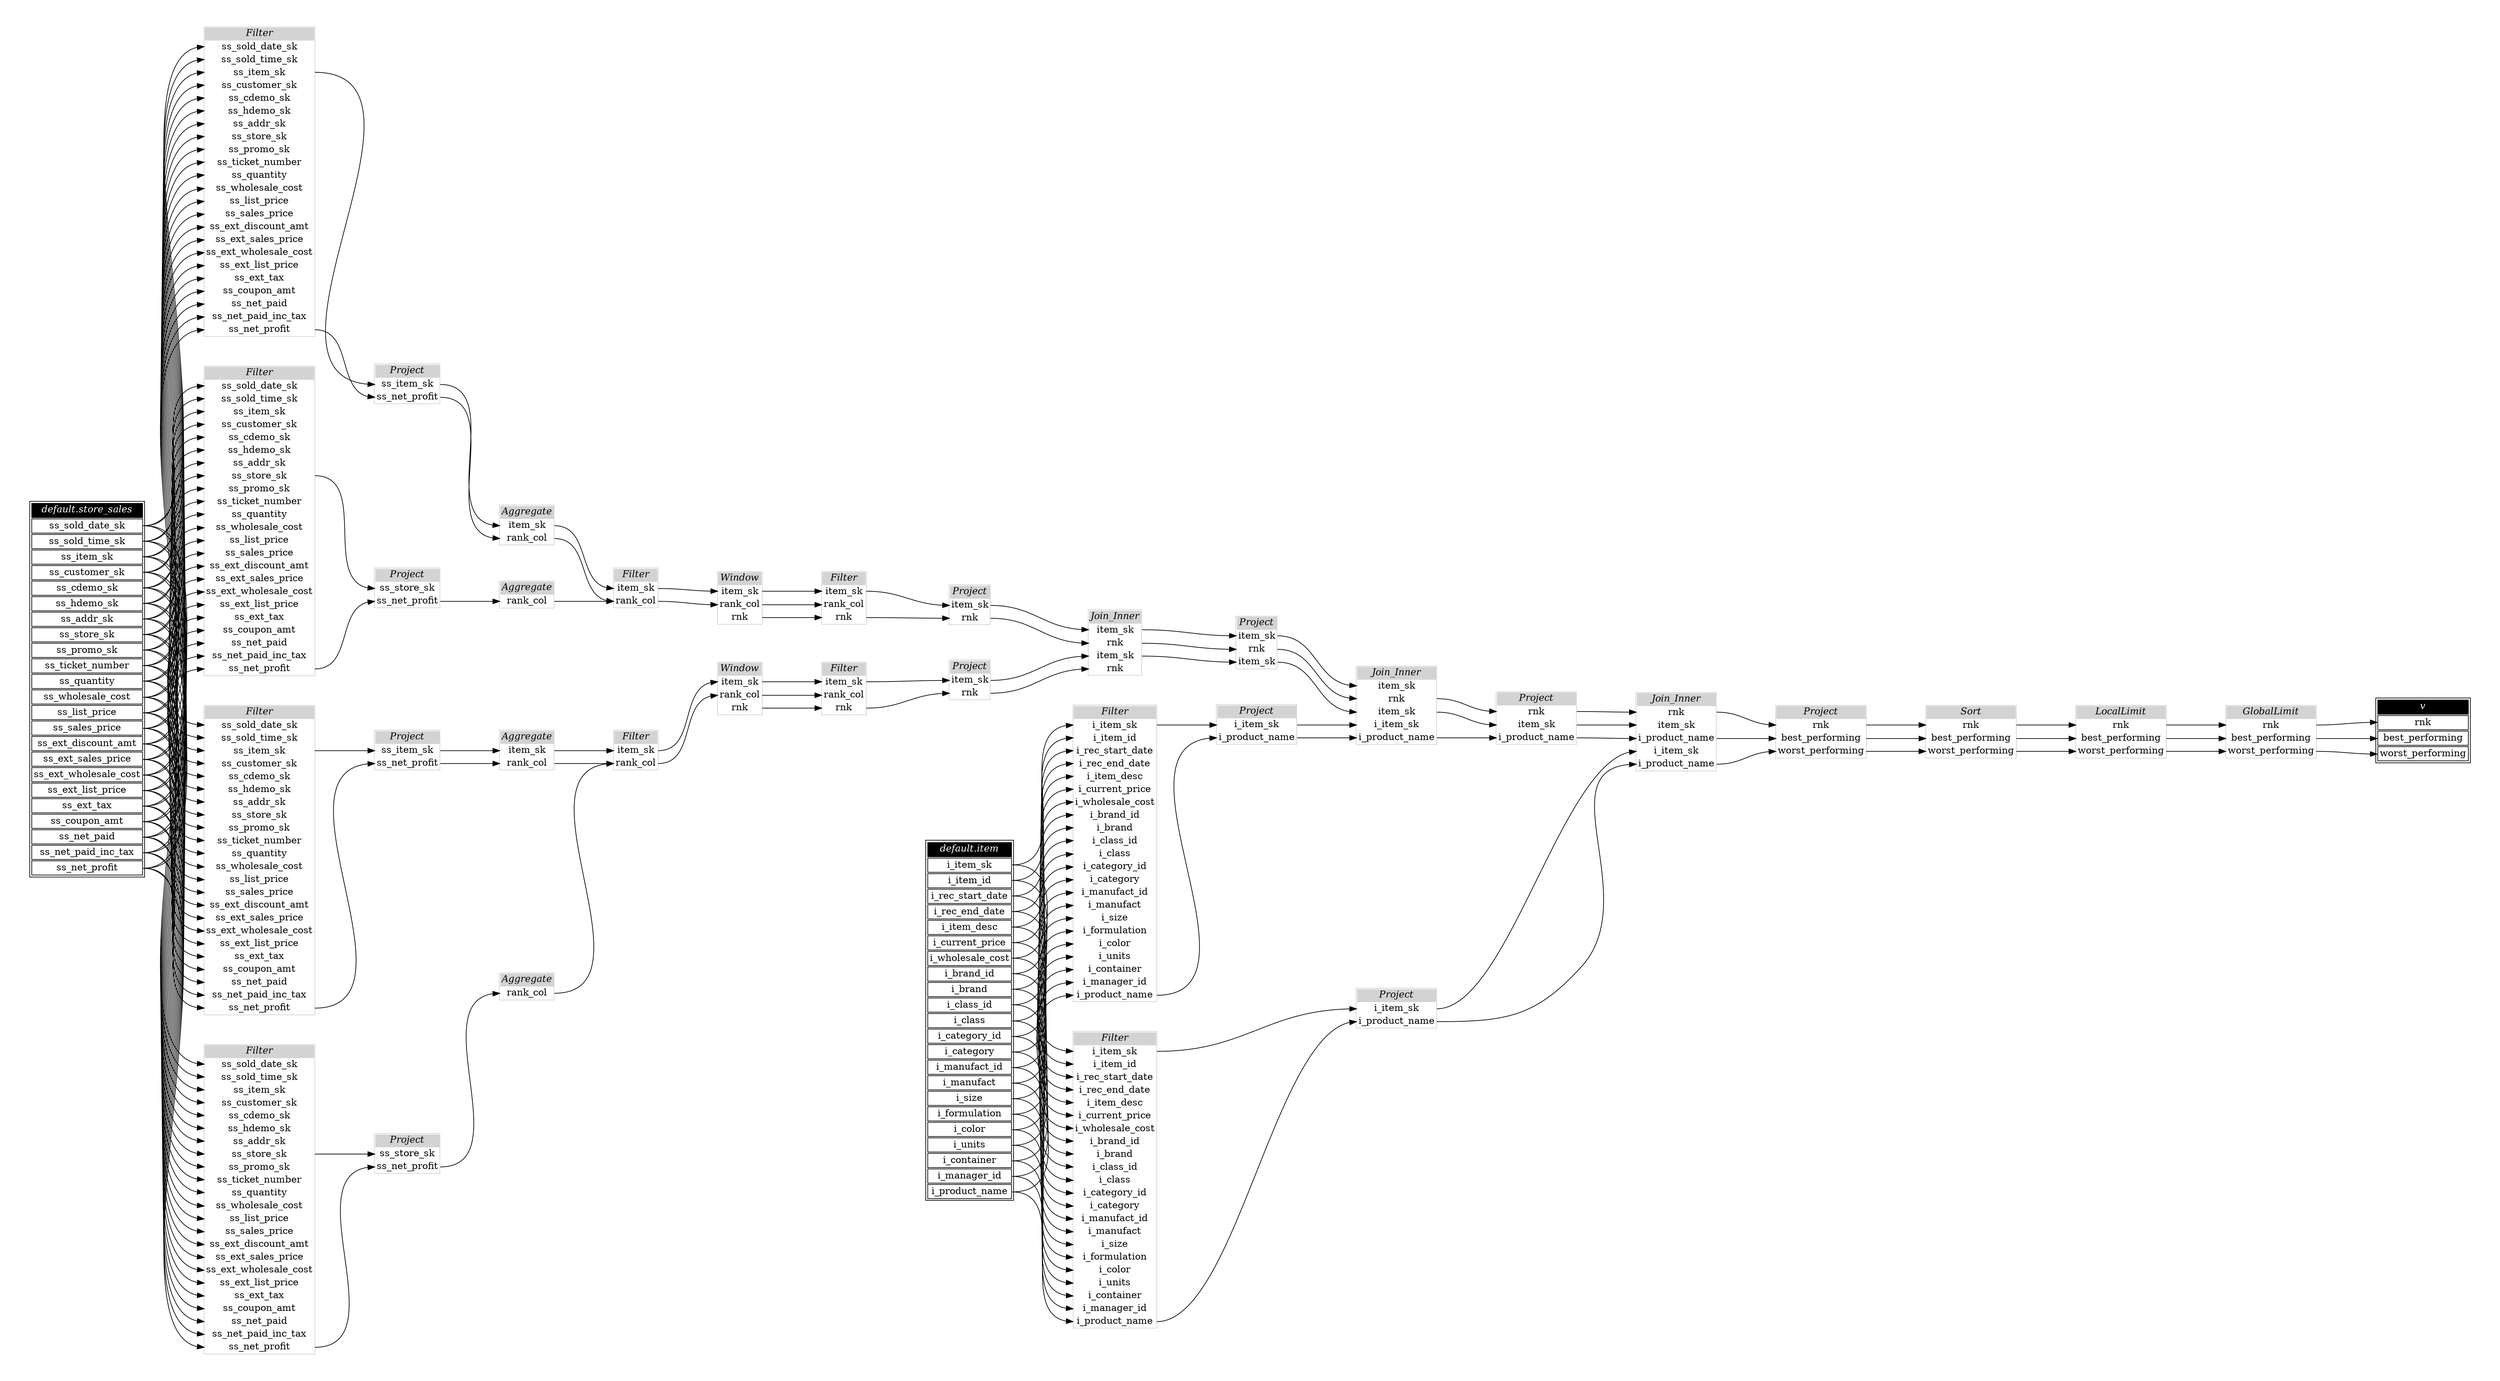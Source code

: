 // Automatically generated by TPCDSFlowTestSuite


digraph {
  graph [pad="0.5" nodesep="0.5" ranksep="1" fontname="Helvetica" rankdir=LR];
  node [shape=plaintext]

  
"Aggregate_200313d" [label=<
<table color="lightgray" border="1" cellborder="0" cellspacing="0">
  <tr><td bgcolor="lightgray" port="nodeName"><i>Aggregate</i></td></tr>
  <tr><td port="0">item_sk</td></tr>
<tr><td port="1">rank_col</td></tr>
</table>>];
     

"Aggregate_2f92beb" [label=<
<table color="lightgray" border="1" cellborder="0" cellspacing="0">
  <tr><td bgcolor="lightgray" port="nodeName"><i>Aggregate</i></td></tr>
  <tr><td port="0">item_sk</td></tr>
<tr><td port="1">rank_col</td></tr>
</table>>];
     

"Aggregate_5bf3a59" [label=<
<table color="lightgray" border="1" cellborder="0" cellspacing="0">
  <tr><td bgcolor="lightgray" port="nodeName"><i>Aggregate</i></td></tr>
  <tr><td port="0">rank_col</td></tr>
</table>>];
     

"Aggregate_fd09b7f" [label=<
<table color="lightgray" border="1" cellborder="0" cellspacing="0">
  <tr><td bgcolor="lightgray" port="nodeName"><i>Aggregate</i></td></tr>
  <tr><td port="0">rank_col</td></tr>
</table>>];
     

"Filter_2aa6a43" [label=<
<table color="lightgray" border="1" cellborder="0" cellspacing="0">
  <tr><td bgcolor="lightgray" port="nodeName"><i>Filter</i></td></tr>
  <tr><td port="0">ss_sold_date_sk</td></tr>
<tr><td port="1">ss_sold_time_sk</td></tr>
<tr><td port="2">ss_item_sk</td></tr>
<tr><td port="3">ss_customer_sk</td></tr>
<tr><td port="4">ss_cdemo_sk</td></tr>
<tr><td port="5">ss_hdemo_sk</td></tr>
<tr><td port="6">ss_addr_sk</td></tr>
<tr><td port="7">ss_store_sk</td></tr>
<tr><td port="8">ss_promo_sk</td></tr>
<tr><td port="9">ss_ticket_number</td></tr>
<tr><td port="10">ss_quantity</td></tr>
<tr><td port="11">ss_wholesale_cost</td></tr>
<tr><td port="12">ss_list_price</td></tr>
<tr><td port="13">ss_sales_price</td></tr>
<tr><td port="14">ss_ext_discount_amt</td></tr>
<tr><td port="15">ss_ext_sales_price</td></tr>
<tr><td port="16">ss_ext_wholesale_cost</td></tr>
<tr><td port="17">ss_ext_list_price</td></tr>
<tr><td port="18">ss_ext_tax</td></tr>
<tr><td port="19">ss_coupon_amt</td></tr>
<tr><td port="20">ss_net_paid</td></tr>
<tr><td port="21">ss_net_paid_inc_tax</td></tr>
<tr><td port="22">ss_net_profit</td></tr>
</table>>];
     

"Filter_3d897df" [label=<
<table color="lightgray" border="1" cellborder="0" cellspacing="0">
  <tr><td bgcolor="lightgray" port="nodeName"><i>Filter</i></td></tr>
  <tr><td port="0">i_item_sk</td></tr>
<tr><td port="1">i_item_id</td></tr>
<tr><td port="2">i_rec_start_date</td></tr>
<tr><td port="3">i_rec_end_date</td></tr>
<tr><td port="4">i_item_desc</td></tr>
<tr><td port="5">i_current_price</td></tr>
<tr><td port="6">i_wholesale_cost</td></tr>
<tr><td port="7">i_brand_id</td></tr>
<tr><td port="8">i_brand</td></tr>
<tr><td port="9">i_class_id</td></tr>
<tr><td port="10">i_class</td></tr>
<tr><td port="11">i_category_id</td></tr>
<tr><td port="12">i_category</td></tr>
<tr><td port="13">i_manufact_id</td></tr>
<tr><td port="14">i_manufact</td></tr>
<tr><td port="15">i_size</td></tr>
<tr><td port="16">i_formulation</td></tr>
<tr><td port="17">i_color</td></tr>
<tr><td port="18">i_units</td></tr>
<tr><td port="19">i_container</td></tr>
<tr><td port="20">i_manager_id</td></tr>
<tr><td port="21">i_product_name</td></tr>
</table>>];
     

"Filter_64e05df" [label=<
<table color="lightgray" border="1" cellborder="0" cellspacing="0">
  <tr><td bgcolor="lightgray" port="nodeName"><i>Filter</i></td></tr>
  <tr><td port="0">i_item_sk</td></tr>
<tr><td port="1">i_item_id</td></tr>
<tr><td port="2">i_rec_start_date</td></tr>
<tr><td port="3">i_rec_end_date</td></tr>
<tr><td port="4">i_item_desc</td></tr>
<tr><td port="5">i_current_price</td></tr>
<tr><td port="6">i_wholesale_cost</td></tr>
<tr><td port="7">i_brand_id</td></tr>
<tr><td port="8">i_brand</td></tr>
<tr><td port="9">i_class_id</td></tr>
<tr><td port="10">i_class</td></tr>
<tr><td port="11">i_category_id</td></tr>
<tr><td port="12">i_category</td></tr>
<tr><td port="13">i_manufact_id</td></tr>
<tr><td port="14">i_manufact</td></tr>
<tr><td port="15">i_size</td></tr>
<tr><td port="16">i_formulation</td></tr>
<tr><td port="17">i_color</td></tr>
<tr><td port="18">i_units</td></tr>
<tr><td port="19">i_container</td></tr>
<tr><td port="20">i_manager_id</td></tr>
<tr><td port="21">i_product_name</td></tr>
</table>>];
     

"Filter_af22615" [label=<
<table color="lightgray" border="1" cellborder="0" cellspacing="0">
  <tr><td bgcolor="lightgray" port="nodeName"><i>Filter</i></td></tr>
  <tr><td port="0">ss_sold_date_sk</td></tr>
<tr><td port="1">ss_sold_time_sk</td></tr>
<tr><td port="2">ss_item_sk</td></tr>
<tr><td port="3">ss_customer_sk</td></tr>
<tr><td port="4">ss_cdemo_sk</td></tr>
<tr><td port="5">ss_hdemo_sk</td></tr>
<tr><td port="6">ss_addr_sk</td></tr>
<tr><td port="7">ss_store_sk</td></tr>
<tr><td port="8">ss_promo_sk</td></tr>
<tr><td port="9">ss_ticket_number</td></tr>
<tr><td port="10">ss_quantity</td></tr>
<tr><td port="11">ss_wholesale_cost</td></tr>
<tr><td port="12">ss_list_price</td></tr>
<tr><td port="13">ss_sales_price</td></tr>
<tr><td port="14">ss_ext_discount_amt</td></tr>
<tr><td port="15">ss_ext_sales_price</td></tr>
<tr><td port="16">ss_ext_wholesale_cost</td></tr>
<tr><td port="17">ss_ext_list_price</td></tr>
<tr><td port="18">ss_ext_tax</td></tr>
<tr><td port="19">ss_coupon_amt</td></tr>
<tr><td port="20">ss_net_paid</td></tr>
<tr><td port="21">ss_net_paid_inc_tax</td></tr>
<tr><td port="22">ss_net_profit</td></tr>
</table>>];
     

"Filter_b39d814" [label=<
<table color="lightgray" border="1" cellborder="0" cellspacing="0">
  <tr><td bgcolor="lightgray" port="nodeName"><i>Filter</i></td></tr>
  <tr><td port="0">item_sk</td></tr>
<tr><td port="1">rank_col</td></tr>
</table>>];
     

"Filter_d0909d6" [label=<
<table color="lightgray" border="1" cellborder="0" cellspacing="0">
  <tr><td bgcolor="lightgray" port="nodeName"><i>Filter</i></td></tr>
  <tr><td port="0">item_sk</td></tr>
<tr><td port="1">rank_col</td></tr>
<tr><td port="2">rnk</td></tr>
</table>>];
     

"Filter_d185f5d" [label=<
<table color="lightgray" border="1" cellborder="0" cellspacing="0">
  <tr><td bgcolor="lightgray" port="nodeName"><i>Filter</i></td></tr>
  <tr><td port="0">ss_sold_date_sk</td></tr>
<tr><td port="1">ss_sold_time_sk</td></tr>
<tr><td port="2">ss_item_sk</td></tr>
<tr><td port="3">ss_customer_sk</td></tr>
<tr><td port="4">ss_cdemo_sk</td></tr>
<tr><td port="5">ss_hdemo_sk</td></tr>
<tr><td port="6">ss_addr_sk</td></tr>
<tr><td port="7">ss_store_sk</td></tr>
<tr><td port="8">ss_promo_sk</td></tr>
<tr><td port="9">ss_ticket_number</td></tr>
<tr><td port="10">ss_quantity</td></tr>
<tr><td port="11">ss_wholesale_cost</td></tr>
<tr><td port="12">ss_list_price</td></tr>
<tr><td port="13">ss_sales_price</td></tr>
<tr><td port="14">ss_ext_discount_amt</td></tr>
<tr><td port="15">ss_ext_sales_price</td></tr>
<tr><td port="16">ss_ext_wholesale_cost</td></tr>
<tr><td port="17">ss_ext_list_price</td></tr>
<tr><td port="18">ss_ext_tax</td></tr>
<tr><td port="19">ss_coupon_amt</td></tr>
<tr><td port="20">ss_net_paid</td></tr>
<tr><td port="21">ss_net_paid_inc_tax</td></tr>
<tr><td port="22">ss_net_profit</td></tr>
</table>>];
     

"Filter_d4d1149" [label=<
<table color="lightgray" border="1" cellborder="0" cellspacing="0">
  <tr><td bgcolor="lightgray" port="nodeName"><i>Filter</i></td></tr>
  <tr><td port="0">ss_sold_date_sk</td></tr>
<tr><td port="1">ss_sold_time_sk</td></tr>
<tr><td port="2">ss_item_sk</td></tr>
<tr><td port="3">ss_customer_sk</td></tr>
<tr><td port="4">ss_cdemo_sk</td></tr>
<tr><td port="5">ss_hdemo_sk</td></tr>
<tr><td port="6">ss_addr_sk</td></tr>
<tr><td port="7">ss_store_sk</td></tr>
<tr><td port="8">ss_promo_sk</td></tr>
<tr><td port="9">ss_ticket_number</td></tr>
<tr><td port="10">ss_quantity</td></tr>
<tr><td port="11">ss_wholesale_cost</td></tr>
<tr><td port="12">ss_list_price</td></tr>
<tr><td port="13">ss_sales_price</td></tr>
<tr><td port="14">ss_ext_discount_amt</td></tr>
<tr><td port="15">ss_ext_sales_price</td></tr>
<tr><td port="16">ss_ext_wholesale_cost</td></tr>
<tr><td port="17">ss_ext_list_price</td></tr>
<tr><td port="18">ss_ext_tax</td></tr>
<tr><td port="19">ss_coupon_amt</td></tr>
<tr><td port="20">ss_net_paid</td></tr>
<tr><td port="21">ss_net_paid_inc_tax</td></tr>
<tr><td port="22">ss_net_profit</td></tr>
</table>>];
     

"Filter_e3a4818" [label=<
<table color="lightgray" border="1" cellborder="0" cellspacing="0">
  <tr><td bgcolor="lightgray" port="nodeName"><i>Filter</i></td></tr>
  <tr><td port="0">item_sk</td></tr>
<tr><td port="1">rank_col</td></tr>
</table>>];
     

"Filter_ecb7a3b" [label=<
<table color="lightgray" border="1" cellborder="0" cellspacing="0">
  <tr><td bgcolor="lightgray" port="nodeName"><i>Filter</i></td></tr>
  <tr><td port="0">item_sk</td></tr>
<tr><td port="1">rank_col</td></tr>
<tr><td port="2">rnk</td></tr>
</table>>];
     

"GlobalLimit_25390e1" [label=<
<table color="lightgray" border="1" cellborder="0" cellspacing="0">
  <tr><td bgcolor="lightgray" port="nodeName"><i>GlobalLimit</i></td></tr>
  <tr><td port="0">rnk</td></tr>
<tr><td port="1">best_performing</td></tr>
<tr><td port="2">worst_performing</td></tr>
</table>>];
     

"Join_Inner_5158bf4" [label=<
<table color="lightgray" border="1" cellborder="0" cellspacing="0">
  <tr><td bgcolor="lightgray" port="nodeName"><i>Join_Inner</i></td></tr>
  <tr><td port="0">item_sk</td></tr>
<tr><td port="1">rnk</td></tr>
<tr><td port="2">item_sk</td></tr>
<tr><td port="3">rnk</td></tr>
</table>>];
     

"Join_Inner_7b9fd3e" [label=<
<table color="lightgray" border="1" cellborder="0" cellspacing="0">
  <tr><td bgcolor="lightgray" port="nodeName"><i>Join_Inner</i></td></tr>
  <tr><td port="0">item_sk</td></tr>
<tr><td port="1">rnk</td></tr>
<tr><td port="2">item_sk</td></tr>
<tr><td port="3">i_item_sk</td></tr>
<tr><td port="4">i_product_name</td></tr>
</table>>];
     

"Join_Inner_c11774f" [label=<
<table color="lightgray" border="1" cellborder="0" cellspacing="0">
  <tr><td bgcolor="lightgray" port="nodeName"><i>Join_Inner</i></td></tr>
  <tr><td port="0">rnk</td></tr>
<tr><td port="1">item_sk</td></tr>
<tr><td port="2">i_product_name</td></tr>
<tr><td port="3">i_item_sk</td></tr>
<tr><td port="4">i_product_name</td></tr>
</table>>];
     

"LocalLimit_3ef8b1f" [label=<
<table color="lightgray" border="1" cellborder="0" cellspacing="0">
  <tr><td bgcolor="lightgray" port="nodeName"><i>LocalLimit</i></td></tr>
  <tr><td port="0">rnk</td></tr>
<tr><td port="1">best_performing</td></tr>
<tr><td port="2">worst_performing</td></tr>
</table>>];
     

"Project_0359bd1" [label=<
<table color="lightgray" border="1" cellborder="0" cellspacing="0">
  <tr><td bgcolor="lightgray" port="nodeName"><i>Project</i></td></tr>
  <tr><td port="0">ss_item_sk</td></tr>
<tr><td port="1">ss_net_profit</td></tr>
</table>>];
     

"Project_1d1bf61" [label=<
<table color="lightgray" border="1" cellborder="0" cellspacing="0">
  <tr><td bgcolor="lightgray" port="nodeName"><i>Project</i></td></tr>
  <tr><td port="0">rnk</td></tr>
<tr><td port="1">item_sk</td></tr>
<tr><td port="2">i_product_name</td></tr>
</table>>];
     

"Project_1dd71fd" [label=<
<table color="lightgray" border="1" cellborder="0" cellspacing="0">
  <tr><td bgcolor="lightgray" port="nodeName"><i>Project</i></td></tr>
  <tr><td port="0">item_sk</td></tr>
<tr><td port="1">rnk</td></tr>
</table>>];
     

"Project_36c77f3" [label=<
<table color="lightgray" border="1" cellborder="0" cellspacing="0">
  <tr><td bgcolor="lightgray" port="nodeName"><i>Project</i></td></tr>
  <tr><td port="0">ss_store_sk</td></tr>
<tr><td port="1">ss_net_profit</td></tr>
</table>>];
     

"Project_5e35f46" [label=<
<table color="lightgray" border="1" cellborder="0" cellspacing="0">
  <tr><td bgcolor="lightgray" port="nodeName"><i>Project</i></td></tr>
  <tr><td port="0">ss_store_sk</td></tr>
<tr><td port="1">ss_net_profit</td></tr>
</table>>];
     

"Project_7bfb1f5" [label=<
<table color="lightgray" border="1" cellborder="0" cellspacing="0">
  <tr><td bgcolor="lightgray" port="nodeName"><i>Project</i></td></tr>
  <tr><td port="0">item_sk</td></tr>
<tr><td port="1">rnk</td></tr>
<tr><td port="2">item_sk</td></tr>
</table>>];
     

"Project_830f9db" [label=<
<table color="lightgray" border="1" cellborder="0" cellspacing="0">
  <tr><td bgcolor="lightgray" port="nodeName"><i>Project</i></td></tr>
  <tr><td port="0">rnk</td></tr>
<tr><td port="1">best_performing</td></tr>
<tr><td port="2">worst_performing</td></tr>
</table>>];
     

"Project_8b1fc63" [label=<
<table color="lightgray" border="1" cellborder="0" cellspacing="0">
  <tr><td bgcolor="lightgray" port="nodeName"><i>Project</i></td></tr>
  <tr><td port="0">i_item_sk</td></tr>
<tr><td port="1">i_product_name</td></tr>
</table>>];
     

"Project_b3a1280" [label=<
<table color="lightgray" border="1" cellborder="0" cellspacing="0">
  <tr><td bgcolor="lightgray" port="nodeName"><i>Project</i></td></tr>
  <tr><td port="0">item_sk</td></tr>
<tr><td port="1">rnk</td></tr>
</table>>];
     

"Project_c6953c2" [label=<
<table color="lightgray" border="1" cellborder="0" cellspacing="0">
  <tr><td bgcolor="lightgray" port="nodeName"><i>Project</i></td></tr>
  <tr><td port="0">ss_item_sk</td></tr>
<tr><td port="1">ss_net_profit</td></tr>
</table>>];
     

"Project_e467894" [label=<
<table color="lightgray" border="1" cellborder="0" cellspacing="0">
  <tr><td bgcolor="lightgray" port="nodeName"><i>Project</i></td></tr>
  <tr><td port="0">i_item_sk</td></tr>
<tr><td port="1">i_product_name</td></tr>
</table>>];
     

"Sort_5827726" [label=<
<table color="lightgray" border="1" cellborder="0" cellspacing="0">
  <tr><td bgcolor="lightgray" port="nodeName"><i>Sort</i></td></tr>
  <tr><td port="0">rnk</td></tr>
<tr><td port="1">best_performing</td></tr>
<tr><td port="2">worst_performing</td></tr>
</table>>];
     

"Window_014bf1c" [label=<
<table color="lightgray" border="1" cellborder="0" cellspacing="0">
  <tr><td bgcolor="lightgray" port="nodeName"><i>Window</i></td></tr>
  <tr><td port="0">item_sk</td></tr>
<tr><td port="1">rank_col</td></tr>
<tr><td port="2">rnk</td></tr>
</table>>];
     

"Window_fe5355a" [label=<
<table color="lightgray" border="1" cellborder="0" cellspacing="0">
  <tr><td bgcolor="lightgray" port="nodeName"><i>Window</i></td></tr>
  <tr><td port="0">item_sk</td></tr>
<tr><td port="1">rank_col</td></tr>
<tr><td port="2">rnk</td></tr>
</table>>];
     

"default.item" [color="black" label=<
<table>
  <tr><td bgcolor="black" port="nodeName"><i><font color="white">default.item</font></i></td></tr>
  <tr><td port="0">i_item_sk</td></tr>
<tr><td port="1">i_item_id</td></tr>
<tr><td port="2">i_rec_start_date</td></tr>
<tr><td port="3">i_rec_end_date</td></tr>
<tr><td port="4">i_item_desc</td></tr>
<tr><td port="5">i_current_price</td></tr>
<tr><td port="6">i_wholesale_cost</td></tr>
<tr><td port="7">i_brand_id</td></tr>
<tr><td port="8">i_brand</td></tr>
<tr><td port="9">i_class_id</td></tr>
<tr><td port="10">i_class</td></tr>
<tr><td port="11">i_category_id</td></tr>
<tr><td port="12">i_category</td></tr>
<tr><td port="13">i_manufact_id</td></tr>
<tr><td port="14">i_manufact</td></tr>
<tr><td port="15">i_size</td></tr>
<tr><td port="16">i_formulation</td></tr>
<tr><td port="17">i_color</td></tr>
<tr><td port="18">i_units</td></tr>
<tr><td port="19">i_container</td></tr>
<tr><td port="20">i_manager_id</td></tr>
<tr><td port="21">i_product_name</td></tr>
</table>>];
     

"default.store_sales" [color="black" label=<
<table>
  <tr><td bgcolor="black" port="nodeName"><i><font color="white">default.store_sales</font></i></td></tr>
  <tr><td port="0">ss_sold_date_sk</td></tr>
<tr><td port="1">ss_sold_time_sk</td></tr>
<tr><td port="2">ss_item_sk</td></tr>
<tr><td port="3">ss_customer_sk</td></tr>
<tr><td port="4">ss_cdemo_sk</td></tr>
<tr><td port="5">ss_hdemo_sk</td></tr>
<tr><td port="6">ss_addr_sk</td></tr>
<tr><td port="7">ss_store_sk</td></tr>
<tr><td port="8">ss_promo_sk</td></tr>
<tr><td port="9">ss_ticket_number</td></tr>
<tr><td port="10">ss_quantity</td></tr>
<tr><td port="11">ss_wholesale_cost</td></tr>
<tr><td port="12">ss_list_price</td></tr>
<tr><td port="13">ss_sales_price</td></tr>
<tr><td port="14">ss_ext_discount_amt</td></tr>
<tr><td port="15">ss_ext_sales_price</td></tr>
<tr><td port="16">ss_ext_wholesale_cost</td></tr>
<tr><td port="17">ss_ext_list_price</td></tr>
<tr><td port="18">ss_ext_tax</td></tr>
<tr><td port="19">ss_coupon_amt</td></tr>
<tr><td port="20">ss_net_paid</td></tr>
<tr><td port="21">ss_net_paid_inc_tax</td></tr>
<tr><td port="22">ss_net_profit</td></tr>
</table>>];
     

"v" [color="black" label=<
<table>
  <tr><td bgcolor="black" port="nodeName"><i><font color="white">v</font></i></td></tr>
  <tr><td port="0">rnk</td></tr>
<tr><td port="1">best_performing</td></tr>
<tr><td port="2">worst_performing</td></tr>
</table>>];
     
  "Aggregate_200313d":0 -> "Filter_e3a4818":0;
"Aggregate_200313d":1 -> "Filter_e3a4818":1;
"Aggregate_2f92beb":0 -> "Filter_b39d814":0;
"Aggregate_2f92beb":1 -> "Filter_b39d814":1;
"Aggregate_5bf3a59":0 -> "Filter_b39d814":1;
"Aggregate_fd09b7f":0 -> "Filter_e3a4818":1;
"Filter_2aa6a43":22 -> "Project_36c77f3":1;
"Filter_2aa6a43":7 -> "Project_36c77f3":0;
"Filter_3d897df":0 -> "Project_8b1fc63":0;
"Filter_3d897df":21 -> "Project_8b1fc63":1;
"Filter_64e05df":0 -> "Project_e467894":0;
"Filter_64e05df":21 -> "Project_e467894":1;
"Filter_af22615":2 -> "Project_c6953c2":0;
"Filter_af22615":22 -> "Project_c6953c2":1;
"Filter_b39d814":0 -> "Window_fe5355a":0;
"Filter_b39d814":1 -> "Window_fe5355a":1;
"Filter_d0909d6":0 -> "Project_b3a1280":0;
"Filter_d0909d6":2 -> "Project_b3a1280":1;
"Filter_d185f5d":2 -> "Project_0359bd1":0;
"Filter_d185f5d":22 -> "Project_0359bd1":1;
"Filter_d4d1149":22 -> "Project_5e35f46":1;
"Filter_d4d1149":7 -> "Project_5e35f46":0;
"Filter_e3a4818":0 -> "Window_014bf1c":0;
"Filter_e3a4818":1 -> "Window_014bf1c":1;
"Filter_ecb7a3b":0 -> "Project_1dd71fd":0;
"Filter_ecb7a3b":2 -> "Project_1dd71fd":1;
"GlobalLimit_25390e1":0 -> "v":0;
"GlobalLimit_25390e1":1 -> "v":1;
"GlobalLimit_25390e1":2 -> "v":2;
"Join_Inner_5158bf4":0 -> "Project_7bfb1f5":0;
"Join_Inner_5158bf4":1 -> "Project_7bfb1f5":1;
"Join_Inner_5158bf4":2 -> "Project_7bfb1f5":2;
"Join_Inner_7b9fd3e":1 -> "Project_1d1bf61":0;
"Join_Inner_7b9fd3e":2 -> "Project_1d1bf61":1;
"Join_Inner_7b9fd3e":4 -> "Project_1d1bf61":2;
"Join_Inner_c11774f":0 -> "Project_830f9db":0;
"Join_Inner_c11774f":2 -> "Project_830f9db":1;
"Join_Inner_c11774f":4 -> "Project_830f9db":2;
"LocalLimit_3ef8b1f":0 -> "GlobalLimit_25390e1":0;
"LocalLimit_3ef8b1f":1 -> "GlobalLimit_25390e1":1;
"LocalLimit_3ef8b1f":2 -> "GlobalLimit_25390e1":2;
"Project_0359bd1":0 -> "Aggregate_200313d":0;
"Project_0359bd1":1 -> "Aggregate_200313d":1;
"Project_1d1bf61":0 -> "Join_Inner_c11774f":0;
"Project_1d1bf61":1 -> "Join_Inner_c11774f":1;
"Project_1d1bf61":2 -> "Join_Inner_c11774f":2;
"Project_1dd71fd":0 -> "Join_Inner_5158bf4":0;
"Project_1dd71fd":1 -> "Join_Inner_5158bf4":1;
"Project_36c77f3":1 -> "Aggregate_fd09b7f":0;
"Project_5e35f46":1 -> "Aggregate_5bf3a59":0;
"Project_7bfb1f5":0 -> "Join_Inner_7b9fd3e":0;
"Project_7bfb1f5":1 -> "Join_Inner_7b9fd3e":1;
"Project_7bfb1f5":2 -> "Join_Inner_7b9fd3e":2;
"Project_830f9db":0 -> "Sort_5827726":0;
"Project_830f9db":1 -> "Sort_5827726":1;
"Project_830f9db":2 -> "Sort_5827726":2;
"Project_8b1fc63":0 -> "Join_Inner_7b9fd3e":3;
"Project_8b1fc63":1 -> "Join_Inner_7b9fd3e":4;
"Project_b3a1280":0 -> "Join_Inner_5158bf4":2;
"Project_b3a1280":1 -> "Join_Inner_5158bf4":3;
"Project_c6953c2":0 -> "Aggregate_2f92beb":0;
"Project_c6953c2":1 -> "Aggregate_2f92beb":1;
"Project_e467894":0 -> "Join_Inner_c11774f":3;
"Project_e467894":1 -> "Join_Inner_c11774f":4;
"Sort_5827726":0 -> "LocalLimit_3ef8b1f":0;
"Sort_5827726":1 -> "LocalLimit_3ef8b1f":1;
"Sort_5827726":2 -> "LocalLimit_3ef8b1f":2;
"Window_014bf1c":0 -> "Filter_ecb7a3b":0;
"Window_014bf1c":1 -> "Filter_ecb7a3b":1;
"Window_014bf1c":2 -> "Filter_ecb7a3b":2;
"Window_fe5355a":0 -> "Filter_d0909d6":0;
"Window_fe5355a":1 -> "Filter_d0909d6":1;
"Window_fe5355a":2 -> "Filter_d0909d6":2;
"default.item":0 -> "Filter_3d897df":0;
"default.item":0 -> "Filter_64e05df":0;
"default.item":1 -> "Filter_3d897df":1;
"default.item":1 -> "Filter_64e05df":1;
"default.item":10 -> "Filter_3d897df":10;
"default.item":10 -> "Filter_64e05df":10;
"default.item":11 -> "Filter_3d897df":11;
"default.item":11 -> "Filter_64e05df":11;
"default.item":12 -> "Filter_3d897df":12;
"default.item":12 -> "Filter_64e05df":12;
"default.item":13 -> "Filter_3d897df":13;
"default.item":13 -> "Filter_64e05df":13;
"default.item":14 -> "Filter_3d897df":14;
"default.item":14 -> "Filter_64e05df":14;
"default.item":15 -> "Filter_3d897df":15;
"default.item":15 -> "Filter_64e05df":15;
"default.item":16 -> "Filter_3d897df":16;
"default.item":16 -> "Filter_64e05df":16;
"default.item":17 -> "Filter_3d897df":17;
"default.item":17 -> "Filter_64e05df":17;
"default.item":18 -> "Filter_3d897df":18;
"default.item":18 -> "Filter_64e05df":18;
"default.item":19 -> "Filter_3d897df":19;
"default.item":19 -> "Filter_64e05df":19;
"default.item":2 -> "Filter_3d897df":2;
"default.item":2 -> "Filter_64e05df":2;
"default.item":20 -> "Filter_3d897df":20;
"default.item":20 -> "Filter_64e05df":20;
"default.item":21 -> "Filter_3d897df":21;
"default.item":21 -> "Filter_64e05df":21;
"default.item":3 -> "Filter_3d897df":3;
"default.item":3 -> "Filter_64e05df":3;
"default.item":4 -> "Filter_3d897df":4;
"default.item":4 -> "Filter_64e05df":4;
"default.item":5 -> "Filter_3d897df":5;
"default.item":5 -> "Filter_64e05df":5;
"default.item":6 -> "Filter_3d897df":6;
"default.item":6 -> "Filter_64e05df":6;
"default.item":7 -> "Filter_3d897df":7;
"default.item":7 -> "Filter_64e05df":7;
"default.item":8 -> "Filter_3d897df":8;
"default.item":8 -> "Filter_64e05df":8;
"default.item":9 -> "Filter_3d897df":9;
"default.item":9 -> "Filter_64e05df":9;
"default.store_sales":0 -> "Filter_2aa6a43":0;
"default.store_sales":0 -> "Filter_af22615":0;
"default.store_sales":0 -> "Filter_d185f5d":0;
"default.store_sales":0 -> "Filter_d4d1149":0;
"default.store_sales":1 -> "Filter_2aa6a43":1;
"default.store_sales":1 -> "Filter_af22615":1;
"default.store_sales":1 -> "Filter_d185f5d":1;
"default.store_sales":1 -> "Filter_d4d1149":1;
"default.store_sales":10 -> "Filter_2aa6a43":10;
"default.store_sales":10 -> "Filter_af22615":10;
"default.store_sales":10 -> "Filter_d185f5d":10;
"default.store_sales":10 -> "Filter_d4d1149":10;
"default.store_sales":11 -> "Filter_2aa6a43":11;
"default.store_sales":11 -> "Filter_af22615":11;
"default.store_sales":11 -> "Filter_d185f5d":11;
"default.store_sales":11 -> "Filter_d4d1149":11;
"default.store_sales":12 -> "Filter_2aa6a43":12;
"default.store_sales":12 -> "Filter_af22615":12;
"default.store_sales":12 -> "Filter_d185f5d":12;
"default.store_sales":12 -> "Filter_d4d1149":12;
"default.store_sales":13 -> "Filter_2aa6a43":13;
"default.store_sales":13 -> "Filter_af22615":13;
"default.store_sales":13 -> "Filter_d185f5d":13;
"default.store_sales":13 -> "Filter_d4d1149":13;
"default.store_sales":14 -> "Filter_2aa6a43":14;
"default.store_sales":14 -> "Filter_af22615":14;
"default.store_sales":14 -> "Filter_d185f5d":14;
"default.store_sales":14 -> "Filter_d4d1149":14;
"default.store_sales":15 -> "Filter_2aa6a43":15;
"default.store_sales":15 -> "Filter_af22615":15;
"default.store_sales":15 -> "Filter_d185f5d":15;
"default.store_sales":15 -> "Filter_d4d1149":15;
"default.store_sales":16 -> "Filter_2aa6a43":16;
"default.store_sales":16 -> "Filter_af22615":16;
"default.store_sales":16 -> "Filter_d185f5d":16;
"default.store_sales":16 -> "Filter_d4d1149":16;
"default.store_sales":17 -> "Filter_2aa6a43":17;
"default.store_sales":17 -> "Filter_af22615":17;
"default.store_sales":17 -> "Filter_d185f5d":17;
"default.store_sales":17 -> "Filter_d4d1149":17;
"default.store_sales":18 -> "Filter_2aa6a43":18;
"default.store_sales":18 -> "Filter_af22615":18;
"default.store_sales":18 -> "Filter_d185f5d":18;
"default.store_sales":18 -> "Filter_d4d1149":18;
"default.store_sales":19 -> "Filter_2aa6a43":19;
"default.store_sales":19 -> "Filter_af22615":19;
"default.store_sales":19 -> "Filter_d185f5d":19;
"default.store_sales":19 -> "Filter_d4d1149":19;
"default.store_sales":2 -> "Filter_2aa6a43":2;
"default.store_sales":2 -> "Filter_af22615":2;
"default.store_sales":2 -> "Filter_d185f5d":2;
"default.store_sales":2 -> "Filter_d4d1149":2;
"default.store_sales":20 -> "Filter_2aa6a43":20;
"default.store_sales":20 -> "Filter_af22615":20;
"default.store_sales":20 -> "Filter_d185f5d":20;
"default.store_sales":20 -> "Filter_d4d1149":20;
"default.store_sales":21 -> "Filter_2aa6a43":21;
"default.store_sales":21 -> "Filter_af22615":21;
"default.store_sales":21 -> "Filter_d185f5d":21;
"default.store_sales":21 -> "Filter_d4d1149":21;
"default.store_sales":22 -> "Filter_2aa6a43":22;
"default.store_sales":22 -> "Filter_af22615":22;
"default.store_sales":22 -> "Filter_d185f5d":22;
"default.store_sales":22 -> "Filter_d4d1149":22;
"default.store_sales":3 -> "Filter_2aa6a43":3;
"default.store_sales":3 -> "Filter_af22615":3;
"default.store_sales":3 -> "Filter_d185f5d":3;
"default.store_sales":3 -> "Filter_d4d1149":3;
"default.store_sales":4 -> "Filter_2aa6a43":4;
"default.store_sales":4 -> "Filter_af22615":4;
"default.store_sales":4 -> "Filter_d185f5d":4;
"default.store_sales":4 -> "Filter_d4d1149":4;
"default.store_sales":5 -> "Filter_2aa6a43":5;
"default.store_sales":5 -> "Filter_af22615":5;
"default.store_sales":5 -> "Filter_d185f5d":5;
"default.store_sales":5 -> "Filter_d4d1149":5;
"default.store_sales":6 -> "Filter_2aa6a43":6;
"default.store_sales":6 -> "Filter_af22615":6;
"default.store_sales":6 -> "Filter_d185f5d":6;
"default.store_sales":6 -> "Filter_d4d1149":6;
"default.store_sales":7 -> "Filter_2aa6a43":7;
"default.store_sales":7 -> "Filter_af22615":7;
"default.store_sales":7 -> "Filter_d185f5d":7;
"default.store_sales":7 -> "Filter_d4d1149":7;
"default.store_sales":8 -> "Filter_2aa6a43":8;
"default.store_sales":8 -> "Filter_af22615":8;
"default.store_sales":8 -> "Filter_d185f5d":8;
"default.store_sales":8 -> "Filter_d4d1149":8;
"default.store_sales":9 -> "Filter_2aa6a43":9;
"default.store_sales":9 -> "Filter_af22615":9;
"default.store_sales":9 -> "Filter_d185f5d":9;
"default.store_sales":9 -> "Filter_d4d1149":9;
}
       
